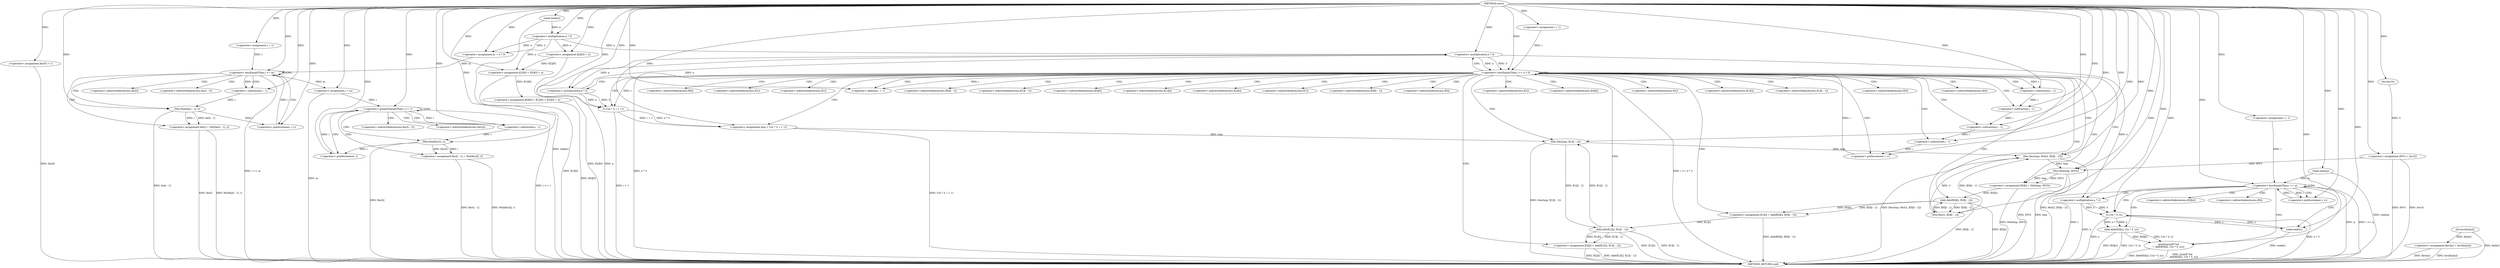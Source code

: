 digraph "solve" {  
"1000283" [label = "(METHOD,solve)" ]
"1000493" [label = "(METHOD_RETURN,void)" ]
"1000285" [label = "(read,read(n))" ]
"1000287" [label = "(read,read(q))" ]
"1000290" [label = "(<operator>.assignment,m = n * 3)" ]
"1000295" [label = "(<operator>.assignment,fac[0] = 1)" ]
"1000322" [label = "(<operator>.assignment,finv[m] = Inv(fac[m]))" ]
"1000353" [label = "(<operator>.assignment,INV3 = Inv(3))" ]
"1000357" [label = "(<operator>.assignment,f[0][0] = f[1][0] = f[2][0] = n)" ]
"1000302" [label = "(<operator>.assignment,i = 1)" ]
"1000305" [label = "(<operator>.lessEqualsThan,i <= m)" ]
"1000308" [label = "(<operator>.preIncrement,++i)" ]
"1000332" [label = "(<operator>.assignment,i = m)" ]
"1000335" [label = "(<operator>.greaterEqualsThan,i >= 1)" ]
"1000338" [label = "(<operator>.preDecrement,--i)" ]
"1000378" [label = "(<operator>.assignment,i = 1)" ]
"1000381" [label = "(<operator>.lessEqualsThan,i <= n * 3)" ]
"1000386" [label = "(<operator>.preIncrement,++i)" ]
"1000468" [label = "(<operator>.assignment,i = 1)" ]
"1000471" [label = "(<operator>.lessEqualsThan,i <= q)" ]
"1000474" [label = "(<operator>.preIncrement,++i)" ]
"1000292" [label = "(<operator>.multiplication,n * 3)" ]
"1000311" [label = "(<operator>.assignment,fac[i] = Mul(fac[i - 1], i))" ]
"1000326" [label = "(Inv,Inv(fac[m]))" ]
"1000341" [label = "(<operator>.assignment,finv[i - 1] = Mul(finv[i], i))" ]
"1000355" [label = "(Inv,Inv(3))" ]
"1000363" [label = "(<operator>.assignment,f[1][0] = f[2][0] = n)" ]
"1000390" [label = "(<operator>.assignment,tmp = C(n * 3, i + 1))" ]
"1000399" [label = "(Dec,Dec(tmp, f[1][i - 1]))" ]
"1000408" [label = "(Dec,Dec(tmp, Mul(2, f[0][i - 1])))" ]
"1000419" [label = "(<operator>.assignment,f[0][i] = Mul(tmp, INV3))" ]
"1000428" [label = "(<operator>.assignment,f[1][i] = Add(f[0][i], f[0][i - 1]))" ]
"1000447" [label = "(<operator>.assignment,f[2][i] = Add(f[1][i], f[1][i - 1]))" ]
"1000478" [label = "(read,read(x))" ]
"1000480" [label = "(printf,printf(\"%d\n\", Add(f[0][x], C(n * 3, x))))" ]
"1000369" [label = "(<operator>.assignment,f[2][0] = n)" ]
"1000383" [label = "(<operator>.multiplication,n * 3)" ]
"1000315" [label = "(Mul,Mul(fac[i - 1], i))" ]
"1000347" [label = "(Mul,Mul(finv[i], i))" ]
"1000392" [label = "(C,C(n * 3, i + 1))" ]
"1000410" [label = "(Mul,Mul(2, f[0][i - 1]))" ]
"1000425" [label = "(Mul,Mul(tmp, INV3))" ]
"1000434" [label = "(Add,Add(f[0][i], f[0][i - 1]))" ]
"1000453" [label = "(Add,Add(f[1][i], f[1][i - 1]))" ]
"1000482" [label = "(Add,Add(f[0][x], C(n * 3, x)))" ]
"1000344" [label = "(<operator>.subtraction,i - 1)" ]
"1000393" [label = "(<operator>.multiplication,n * 3)" ]
"1000396" [label = "(<operator>.addition,i + 1)" ]
"1000405" [label = "(<operator>.subtraction,i - 1)" ]
"1000488" [label = "(C,C(n * 3, x))" ]
"1000318" [label = "(<operator>.subtraction,i - 1)" ]
"1000416" [label = "(<operator>.subtraction,i - 1)" ]
"1000444" [label = "(<operator>.subtraction,i - 1)" ]
"1000463" [label = "(<operator>.subtraction,i - 1)" ]
"1000489" [label = "(<operator>.multiplication,n * 3)" ]
"1000312" [label = "(<operator>.indirectIndexAccess,fac[i])" ]
"1000342" [label = "(<operator>.indirectIndexAccess,finv[i - 1])" ]
"1000401" [label = "(<operator>.indirectIndexAccess,f[1][i - 1])" ]
"1000420" [label = "(<operator>.indirectIndexAccess,f[0][i])" ]
"1000429" [label = "(<operator>.indirectIndexAccess,f[1][i])" ]
"1000448" [label = "(<operator>.indirectIndexAccess,f[2][i])" ]
"1000316" [label = "(<operator>.indirectIndexAccess,fac[i - 1])" ]
"1000348" [label = "(<operator>.indirectIndexAccess,finv[i])" ]
"1000402" [label = "(<operator>.indirectIndexAccess,f[1])" ]
"1000412" [label = "(<operator>.indirectIndexAccess,f[0][i - 1])" ]
"1000421" [label = "(<operator>.indirectIndexAccess,f[0])" ]
"1000430" [label = "(<operator>.indirectIndexAccess,f[1])" ]
"1000435" [label = "(<operator>.indirectIndexAccess,f[0][i])" ]
"1000440" [label = "(<operator>.indirectIndexAccess,f[0][i - 1])" ]
"1000449" [label = "(<operator>.indirectIndexAccess,f[2])" ]
"1000454" [label = "(<operator>.indirectIndexAccess,f[1][i])" ]
"1000459" [label = "(<operator>.indirectIndexAccess,f[1][i - 1])" ]
"1000483" [label = "(<operator>.indirectIndexAccess,f[0][x])" ]
"1000413" [label = "(<operator>.indirectIndexAccess,f[0])" ]
"1000436" [label = "(<operator>.indirectIndexAccess,f[0])" ]
"1000441" [label = "(<operator>.indirectIndexAccess,f[0])" ]
"1000455" [label = "(<operator>.indirectIndexAccess,f[1])" ]
"1000460" [label = "(<operator>.indirectIndexAccess,f[1])" ]
"1000484" [label = "(<operator>.indirectIndexAccess,f[0])" ]
  "1000285" -> "1000493"  [ label = "DDG: read(n)"] 
  "1000287" -> "1000493"  [ label = "DDG: read(q)"] 
  "1000295" -> "1000493"  [ label = "DDG: fac[0]"] 
  "1000305" -> "1000493"  [ label = "DDG: i <= m"] 
  "1000322" -> "1000493"  [ label = "DDG: finv[m]"] 
  "1000326" -> "1000493"  [ label = "DDG: fac[m]"] 
  "1000322" -> "1000493"  [ label = "DDG: Inv(fac[m])"] 
  "1000332" -> "1000493"  [ label = "DDG: m"] 
  "1000335" -> "1000493"  [ label = "DDG: i >= 1"] 
  "1000353" -> "1000493"  [ label = "DDG: INV3"] 
  "1000353" -> "1000493"  [ label = "DDG: Inv(3)"] 
  "1000357" -> "1000493"  [ label = "DDG: f[0][0]"] 
  "1000363" -> "1000493"  [ label = "DDG: f[1][0]"] 
  "1000369" -> "1000493"  [ label = "DDG: f[2][0]"] 
  "1000383" -> "1000493"  [ label = "DDG: n"] 
  "1000381" -> "1000493"  [ label = "DDG: n * 3"] 
  "1000381" -> "1000493"  [ label = "DDG: i <= n * 3"] 
  "1000471" -> "1000493"  [ label = "DDG: i"] 
  "1000471" -> "1000493"  [ label = "DDG: q"] 
  "1000471" -> "1000493"  [ label = "DDG: i <= q"] 
  "1000478" -> "1000493"  [ label = "DDG: read(x)"] 
  "1000482" -> "1000493"  [ label = "DDG: f[0][x]"] 
  "1000489" -> "1000493"  [ label = "DDG: n"] 
  "1000488" -> "1000493"  [ label = "DDG: n * 3"] 
  "1000488" -> "1000493"  [ label = "DDG: x"] 
  "1000482" -> "1000493"  [ label = "DDG: C(n * 3, x)"] 
  "1000480" -> "1000493"  [ label = "DDG: Add(f[0][x], C(n * 3, x))"] 
  "1000480" -> "1000493"  [ label = "DDG: printf(\"%d\n\", Add(f[0][x], C(n * 3, x)))"] 
  "1000392" -> "1000493"  [ label = "DDG: i + 1"] 
  "1000390" -> "1000493"  [ label = "DDG: C(n * 3, i + 1)"] 
  "1000399" -> "1000493"  [ label = "DDG: Dec(tmp, f[1][i - 1])"] 
  "1000408" -> "1000493"  [ label = "DDG: Mul(2, f[0][i - 1])"] 
  "1000408" -> "1000493"  [ label = "DDG: Dec(tmp, Mul(2, f[0][i - 1]))"] 
  "1000425" -> "1000493"  [ label = "DDG: tmp"] 
  "1000425" -> "1000493"  [ label = "DDG: INV3"] 
  "1000419" -> "1000493"  [ label = "DDG: Mul(tmp, INV3)"] 
  "1000434" -> "1000493"  [ label = "DDG: f[0][i]"] 
  "1000434" -> "1000493"  [ label = "DDG: f[0][i - 1]"] 
  "1000428" -> "1000493"  [ label = "DDG: Add(f[0][i], f[0][i - 1])"] 
  "1000447" -> "1000493"  [ label = "DDG: f[2][i]"] 
  "1000453" -> "1000493"  [ label = "DDG: f[1][i]"] 
  "1000453" -> "1000493"  [ label = "DDG: f[1][i - 1]"] 
  "1000447" -> "1000493"  [ label = "DDG: Add(f[1][i], f[1][i - 1])"] 
  "1000341" -> "1000493"  [ label = "DDG: finv[i - 1]"] 
  "1000347" -> "1000493"  [ label = "DDG: finv[i]"] 
  "1000341" -> "1000493"  [ label = "DDG: Mul(finv[i], i)"] 
  "1000311" -> "1000493"  [ label = "DDG: fac[i]"] 
  "1000315" -> "1000493"  [ label = "DDG: fac[i - 1]"] 
  "1000311" -> "1000493"  [ label = "DDG: Mul(fac[i - 1], i)"] 
  "1000292" -> "1000290"  [ label = "DDG: 3"] 
  "1000292" -> "1000290"  [ label = "DDG: n"] 
  "1000283" -> "1000295"  [ label = "DDG: "] 
  "1000326" -> "1000322"  [ label = "DDG: fac[m]"] 
  "1000355" -> "1000353"  [ label = "DDG: 3"] 
  "1000283" -> "1000285"  [ label = "DDG: "] 
  "1000283" -> "1000287"  [ label = "DDG: "] 
  "1000283" -> "1000290"  [ label = "DDG: "] 
  "1000283" -> "1000302"  [ label = "DDG: "] 
  "1000305" -> "1000332"  [ label = "DDG: m"] 
  "1000283" -> "1000332"  [ label = "DDG: "] 
  "1000283" -> "1000353"  [ label = "DDG: "] 
  "1000363" -> "1000357"  [ label = "DDG: f[1][0]"] 
  "1000283" -> "1000378"  [ label = "DDG: "] 
  "1000283" -> "1000468"  [ label = "DDG: "] 
  "1000285" -> "1000292"  [ label = "DDG: n"] 
  "1000283" -> "1000292"  [ label = "DDG: "] 
  "1000302" -> "1000305"  [ label = "DDG: i"] 
  "1000308" -> "1000305"  [ label = "DDG: i"] 
  "1000283" -> "1000305"  [ label = "DDG: "] 
  "1000290" -> "1000305"  [ label = "DDG: m"] 
  "1000315" -> "1000308"  [ label = "DDG: i"] 
  "1000283" -> "1000308"  [ label = "DDG: "] 
  "1000315" -> "1000311"  [ label = "DDG: fac[i - 1]"] 
  "1000315" -> "1000311"  [ label = "DDG: i"] 
  "1000332" -> "1000335"  [ label = "DDG: i"] 
  "1000338" -> "1000335"  [ label = "DDG: i"] 
  "1000283" -> "1000335"  [ label = "DDG: "] 
  "1000347" -> "1000338"  [ label = "DDG: i"] 
  "1000283" -> "1000338"  [ label = "DDG: "] 
  "1000347" -> "1000341"  [ label = "DDG: i"] 
  "1000347" -> "1000341"  [ label = "DDG: finv[i]"] 
  "1000283" -> "1000355"  [ label = "DDG: "] 
  "1000369" -> "1000363"  [ label = "DDG: f[2][0]"] 
  "1000292" -> "1000363"  [ label = "DDG: n"] 
  "1000283" -> "1000363"  [ label = "DDG: "] 
  "1000378" -> "1000381"  [ label = "DDG: i"] 
  "1000386" -> "1000381"  [ label = "DDG: i"] 
  "1000283" -> "1000381"  [ label = "DDG: "] 
  "1000383" -> "1000381"  [ label = "DDG: 3"] 
  "1000383" -> "1000381"  [ label = "DDG: n"] 
  "1000463" -> "1000386"  [ label = "DDG: i"] 
  "1000283" -> "1000386"  [ label = "DDG: "] 
  "1000392" -> "1000390"  [ label = "DDG: i + 1"] 
  "1000392" -> "1000390"  [ label = "DDG: n * 3"] 
  "1000425" -> "1000419"  [ label = "DDG: tmp"] 
  "1000425" -> "1000419"  [ label = "DDG: INV3"] 
  "1000434" -> "1000428"  [ label = "DDG: f[0][i]"] 
  "1000434" -> "1000428"  [ label = "DDG: f[0][i - 1]"] 
  "1000453" -> "1000447"  [ label = "DDG: f[1][i - 1]"] 
  "1000453" -> "1000447"  [ label = "DDG: f[1][i]"] 
  "1000468" -> "1000471"  [ label = "DDG: i"] 
  "1000474" -> "1000471"  [ label = "DDG: i"] 
  "1000283" -> "1000471"  [ label = "DDG: "] 
  "1000287" -> "1000471"  [ label = "DDG: q"] 
  "1000471" -> "1000474"  [ label = "DDG: i"] 
  "1000283" -> "1000474"  [ label = "DDG: "] 
  "1000292" -> "1000369"  [ label = "DDG: n"] 
  "1000283" -> "1000369"  [ label = "DDG: "] 
  "1000393" -> "1000383"  [ label = "DDG: n"] 
  "1000283" -> "1000383"  [ label = "DDG: "] 
  "1000292" -> "1000383"  [ label = "DDG: n"] 
  "1000283" -> "1000390"  [ label = "DDG: "] 
  "1000390" -> "1000399"  [ label = "DDG: tmp"] 
  "1000283" -> "1000399"  [ label = "DDG: "] 
  "1000453" -> "1000399"  [ label = "DDG: f[1][i - 1]"] 
  "1000399" -> "1000408"  [ label = "DDG: tmp"] 
  "1000283" -> "1000408"  [ label = "DDG: "] 
  "1000410" -> "1000408"  [ label = "DDG: f[0][i - 1]"] 
  "1000410" -> "1000408"  [ label = "DDG: 2"] 
  "1000488" -> "1000478"  [ label = "DDG: x"] 
  "1000283" -> "1000478"  [ label = "DDG: "] 
  "1000283" -> "1000480"  [ label = "DDG: "] 
  "1000482" -> "1000480"  [ label = "DDG: C(n * 3, x)"] 
  "1000482" -> "1000480"  [ label = "DDG: f[0][x]"] 
  "1000318" -> "1000315"  [ label = "DDG: i"] 
  "1000283" -> "1000315"  [ label = "DDG: "] 
  "1000344" -> "1000347"  [ label = "DDG: i"] 
  "1000283" -> "1000347"  [ label = "DDG: "] 
  "1000393" -> "1000392"  [ label = "DDG: 3"] 
  "1000393" -> "1000392"  [ label = "DDG: n"] 
  "1000381" -> "1000392"  [ label = "DDG: i"] 
  "1000283" -> "1000392"  [ label = "DDG: "] 
  "1000283" -> "1000410"  [ label = "DDG: "] 
  "1000434" -> "1000410"  [ label = "DDG: f[0][i - 1]"] 
  "1000408" -> "1000425"  [ label = "DDG: tmp"] 
  "1000283" -> "1000425"  [ label = "DDG: "] 
  "1000353" -> "1000425"  [ label = "DDG: INV3"] 
  "1000419" -> "1000434"  [ label = "DDG: f[0][i]"] 
  "1000410" -> "1000434"  [ label = "DDG: f[0][i - 1]"] 
  "1000428" -> "1000453"  [ label = "DDG: f[1][i]"] 
  "1000399" -> "1000453"  [ label = "DDG: f[1][i - 1]"] 
  "1000488" -> "1000482"  [ label = "DDG: n * 3"] 
  "1000488" -> "1000482"  [ label = "DDG: x"] 
  "1000335" -> "1000344"  [ label = "DDG: i"] 
  "1000283" -> "1000344"  [ label = "DDG: "] 
  "1000383" -> "1000393"  [ label = "DDG: n"] 
  "1000283" -> "1000393"  [ label = "DDG: "] 
  "1000381" -> "1000396"  [ label = "DDG: i"] 
  "1000283" -> "1000396"  [ label = "DDG: "] 
  "1000283" -> "1000405"  [ label = "DDG: "] 
  "1000381" -> "1000405"  [ label = "DDG: i"] 
  "1000489" -> "1000488"  [ label = "DDG: 3"] 
  "1000489" -> "1000488"  [ label = "DDG: n"] 
  "1000478" -> "1000488"  [ label = "DDG: x"] 
  "1000283" -> "1000488"  [ label = "DDG: "] 
  "1000305" -> "1000318"  [ label = "DDG: i"] 
  "1000283" -> "1000318"  [ label = "DDG: "] 
  "1000405" -> "1000416"  [ label = "DDG: i"] 
  "1000283" -> "1000416"  [ label = "DDG: "] 
  "1000416" -> "1000444"  [ label = "DDG: i"] 
  "1000283" -> "1000444"  [ label = "DDG: "] 
  "1000444" -> "1000463"  [ label = "DDG: i"] 
  "1000283" -> "1000463"  [ label = "DDG: "] 
  "1000383" -> "1000489"  [ label = "DDG: n"] 
  "1000283" -> "1000489"  [ label = "DDG: "] 
  "1000305" -> "1000305"  [ label = "CDG: "] 
  "1000305" -> "1000315"  [ label = "CDG: "] 
  "1000305" -> "1000312"  [ label = "CDG: "] 
  "1000305" -> "1000318"  [ label = "CDG: "] 
  "1000305" -> "1000316"  [ label = "CDG: "] 
  "1000305" -> "1000308"  [ label = "CDG: "] 
  "1000305" -> "1000311"  [ label = "CDG: "] 
  "1000335" -> "1000338"  [ label = "CDG: "] 
  "1000335" -> "1000348"  [ label = "CDG: "] 
  "1000335" -> "1000341"  [ label = "CDG: "] 
  "1000335" -> "1000342"  [ label = "CDG: "] 
  "1000335" -> "1000344"  [ label = "CDG: "] 
  "1000335" -> "1000335"  [ label = "CDG: "] 
  "1000335" -> "1000347"  [ label = "CDG: "] 
  "1000381" -> "1000396"  [ label = "CDG: "] 
  "1000381" -> "1000447"  [ label = "CDG: "] 
  "1000381" -> "1000392"  [ label = "CDG: "] 
  "1000381" -> "1000448"  [ label = "CDG: "] 
  "1000381" -> "1000430"  [ label = "CDG: "] 
  "1000381" -> "1000435"  [ label = "CDG: "] 
  "1000381" -> "1000405"  [ label = "CDG: "] 
  "1000381" -> "1000383"  [ label = "CDG: "] 
  "1000381" -> "1000454"  [ label = "CDG: "] 
  "1000381" -> "1000420"  [ label = "CDG: "] 
  "1000381" -> "1000412"  [ label = "CDG: "] 
  "1000381" -> "1000410"  [ label = "CDG: "] 
  "1000381" -> "1000408"  [ label = "CDG: "] 
  "1000381" -> "1000402"  [ label = "CDG: "] 
  "1000381" -> "1000449"  [ label = "CDG: "] 
  "1000381" -> "1000428"  [ label = "CDG: "] 
  "1000381" -> "1000386"  [ label = "CDG: "] 
  "1000381" -> "1000436"  [ label = "CDG: "] 
  "1000381" -> "1000444"  [ label = "CDG: "] 
  "1000381" -> "1000419"  [ label = "CDG: "] 
  "1000381" -> "1000453"  [ label = "CDG: "] 
  "1000381" -> "1000401"  [ label = "CDG: "] 
  "1000381" -> "1000463"  [ label = "CDG: "] 
  "1000381" -> "1000459"  [ label = "CDG: "] 
  "1000381" -> "1000399"  [ label = "CDG: "] 
  "1000381" -> "1000413"  [ label = "CDG: "] 
  "1000381" -> "1000440"  [ label = "CDG: "] 
  "1000381" -> "1000393"  [ label = "CDG: "] 
  "1000381" -> "1000429"  [ label = "CDG: "] 
  "1000381" -> "1000455"  [ label = "CDG: "] 
  "1000381" -> "1000460"  [ label = "CDG: "] 
  "1000381" -> "1000441"  [ label = "CDG: "] 
  "1000381" -> "1000390"  [ label = "CDG: "] 
  "1000381" -> "1000421"  [ label = "CDG: "] 
  "1000381" -> "1000425"  [ label = "CDG: "] 
  "1000381" -> "1000434"  [ label = "CDG: "] 
  "1000381" -> "1000381"  [ label = "CDG: "] 
  "1000381" -> "1000416"  [ label = "CDG: "] 
  "1000471" -> "1000483"  [ label = "CDG: "] 
  "1000471" -> "1000488"  [ label = "CDG: "] 
  "1000471" -> "1000480"  [ label = "CDG: "] 
  "1000471" -> "1000474"  [ label = "CDG: "] 
  "1000471" -> "1000471"  [ label = "CDG: "] 
  "1000471" -> "1000478"  [ label = "CDG: "] 
  "1000471" -> "1000482"  [ label = "CDG: "] 
  "1000471" -> "1000484"  [ label = "CDG: "] 
  "1000471" -> "1000489"  [ label = "CDG: "] 
}
